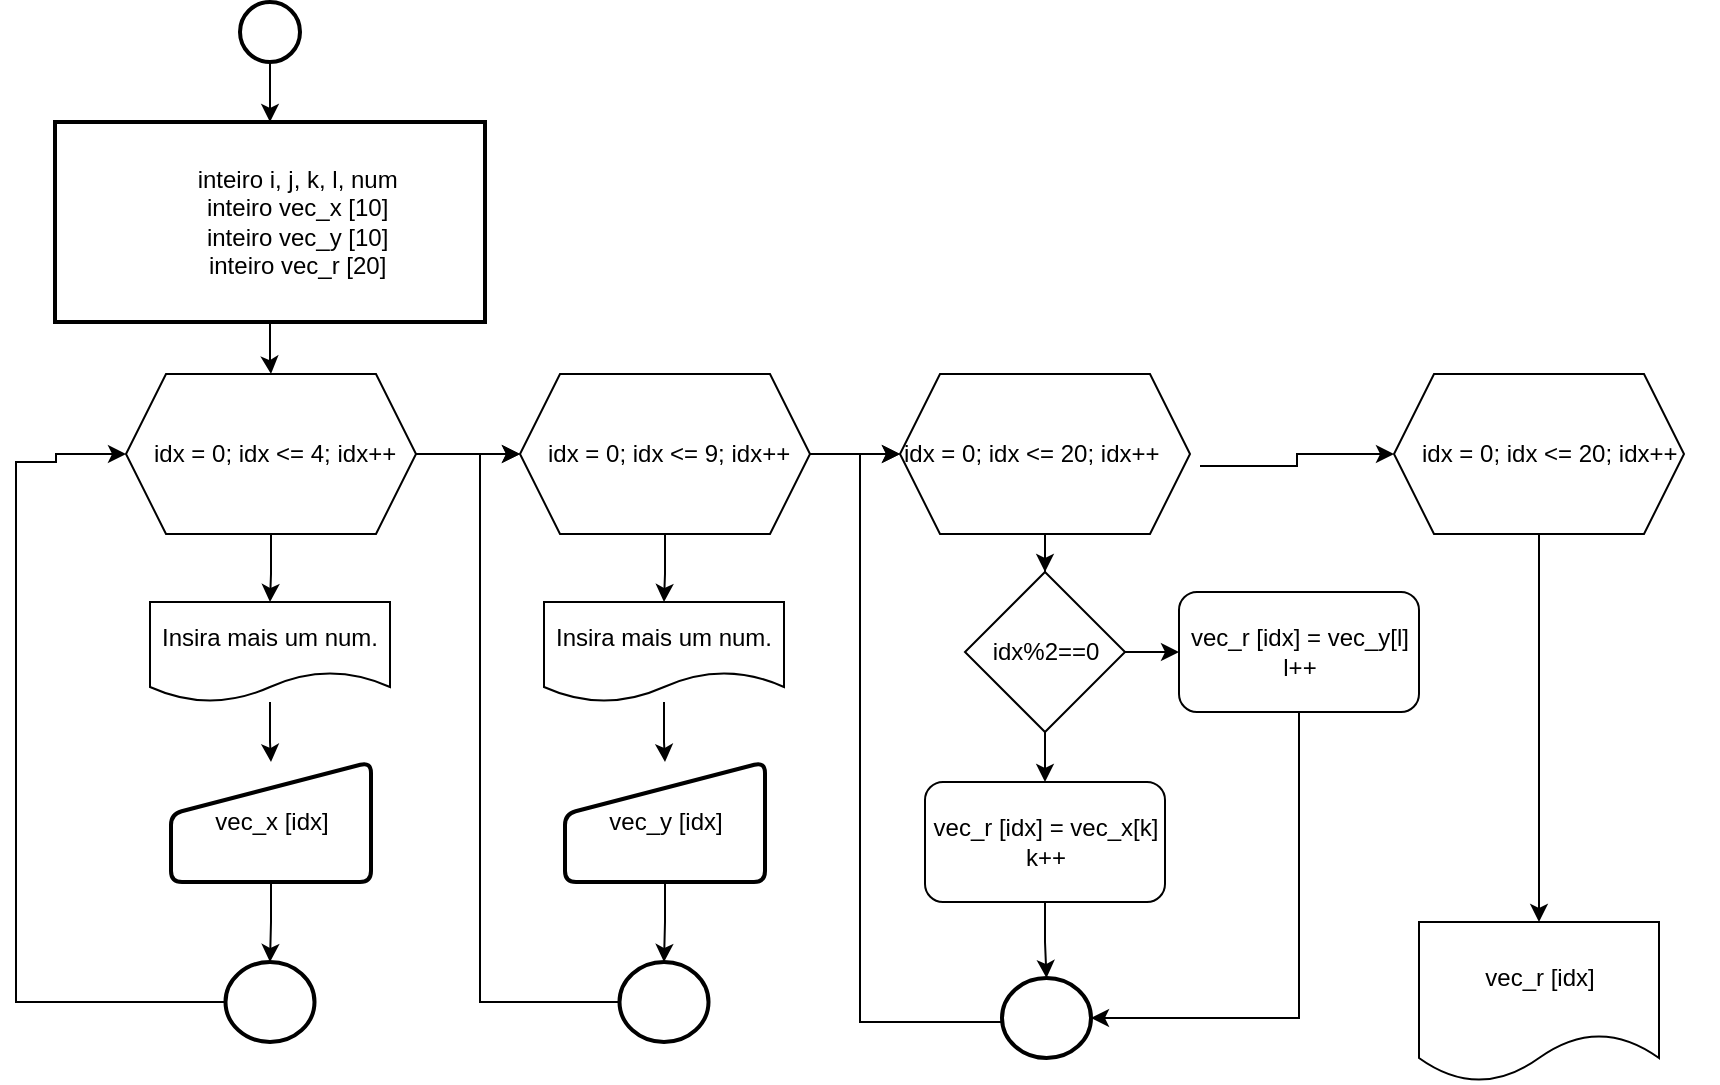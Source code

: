<mxfile version="22.0.3" type="device">
  <diagram id="C5RBs43oDa-KdzZeNtuy" name="Page-1">
    <mxGraphModel dx="792" dy="827" grid="1" gridSize="10" guides="1" tooltips="1" connect="1" arrows="1" fold="1" page="1" pageScale="1" pageWidth="827" pageHeight="1169" math="0" shadow="0">
      <root>
        <mxCell id="WIyWlLk6GJQsqaUBKTNV-0" />
        <mxCell id="WIyWlLk6GJQsqaUBKTNV-1" parent="WIyWlLk6GJQsqaUBKTNV-0" />
        <mxCell id="gFW3YUw3t3Eu43AXeSie-1" value="" style="edgeStyle=orthogonalEdgeStyle;rounded=0;orthogonalLoop=1;jettySize=auto;html=1;" parent="WIyWlLk6GJQsqaUBKTNV-1" source="uvkjri6FY9MWjZu6di9B-1" target="gFW3YUw3t3Eu43AXeSie-0" edge="1">
          <mxGeometry relative="1" as="geometry" />
        </mxCell>
        <mxCell id="uvkjri6FY9MWjZu6di9B-1" value="" style="strokeWidth=2;html=1;shape=mxgraph.flowchart.start_2;whiteSpace=wrap;" parent="WIyWlLk6GJQsqaUBKTNV-1" vertex="1">
          <mxGeometry x="120" y="20" width="30" height="30" as="geometry" />
        </mxCell>
        <mxCell id="uvkjri6FY9MWjZu6di9B-25" style="edgeStyle=orthogonalEdgeStyle;rounded=0;orthogonalLoop=1;jettySize=auto;html=1;" parent="WIyWlLk6GJQsqaUBKTNV-1" edge="1">
          <mxGeometry relative="1" as="geometry" />
        </mxCell>
        <mxCell id="gFW3YUw3t3Eu43AXeSie-3" style="edgeStyle=orthogonalEdgeStyle;rounded=0;orthogonalLoop=1;jettySize=auto;html=1;entryX=0.5;entryY=0;entryDx=0;entryDy=0;" parent="WIyWlLk6GJQsqaUBKTNV-1" source="gFW3YUw3t3Eu43AXeSie-0" target="gFW3YUw3t3Eu43AXeSie-2" edge="1">
          <mxGeometry relative="1" as="geometry" />
        </mxCell>
        <mxCell id="gFW3YUw3t3Eu43AXeSie-0" value="&lt;div&gt;&amp;nbsp; &amp;nbsp; &amp;nbsp; &amp;nbsp; inteiro i, j, k, l, num&lt;/div&gt;&lt;div&gt;&amp;nbsp; &amp;nbsp; &amp;nbsp; &amp;nbsp; inteiro vec_x [10]&lt;/div&gt;&lt;div&gt;&amp;nbsp; &amp;nbsp; &amp;nbsp; &amp;nbsp; inteiro vec_y [10]&lt;/div&gt;&lt;div&gt;&amp;nbsp; &amp;nbsp; &amp;nbsp; &amp;nbsp; inteiro vec_r [20]&lt;/div&gt;" style="whiteSpace=wrap;html=1;strokeWidth=2;" parent="WIyWlLk6GJQsqaUBKTNV-1" vertex="1">
          <mxGeometry x="27.5" y="80" width="215" height="100" as="geometry" />
        </mxCell>
        <mxCell id="vmr1aMFzi46B_T9mpgOL-71" value="" style="edgeStyle=orthogonalEdgeStyle;rounded=0;orthogonalLoop=1;jettySize=auto;html=1;" edge="1" parent="WIyWlLk6GJQsqaUBKTNV-1" source="gFW3YUw3t3Eu43AXeSie-2" target="vmr1aMFzi46B_T9mpgOL-70">
          <mxGeometry relative="1" as="geometry" />
        </mxCell>
        <mxCell id="vmr1aMFzi46B_T9mpgOL-87" style="edgeStyle=orthogonalEdgeStyle;rounded=0;orthogonalLoop=1;jettySize=auto;html=1;entryX=0;entryY=0.5;entryDx=0;entryDy=0;" edge="1" parent="WIyWlLk6GJQsqaUBKTNV-1" source="gFW3YUw3t3Eu43AXeSie-2" target="vmr1aMFzi46B_T9mpgOL-79">
          <mxGeometry relative="1" as="geometry" />
        </mxCell>
        <mxCell id="gFW3YUw3t3Eu43AXeSie-2" value="" style="shape=hexagon;perimeter=hexagonPerimeter2;whiteSpace=wrap;html=1;fixedSize=1;" parent="WIyWlLk6GJQsqaUBKTNV-1" vertex="1">
          <mxGeometry x="63" y="206" width="145" height="80" as="geometry" />
        </mxCell>
        <mxCell id="gFW3YUw3t3Eu43AXeSie-4" value="idx = 0; idx &lt;= 4; idx++" style="text;whiteSpace=wrap;" parent="WIyWlLk6GJQsqaUBKTNV-1" vertex="1">
          <mxGeometry x="75" y="232" width="150" height="40" as="geometry" />
        </mxCell>
        <mxCell id="vmr1aMFzi46B_T9mpgOL-73" style="edgeStyle=orthogonalEdgeStyle;rounded=0;orthogonalLoop=1;jettySize=auto;html=1;" edge="1" parent="WIyWlLk6GJQsqaUBKTNV-1" source="vmr1aMFzi46B_T9mpgOL-70" target="vmr1aMFzi46B_T9mpgOL-72">
          <mxGeometry relative="1" as="geometry" />
        </mxCell>
        <mxCell id="vmr1aMFzi46B_T9mpgOL-70" value="Insira mais um num." style="shape=document;whiteSpace=wrap;html=1;boundedLbl=1;" vertex="1" parent="WIyWlLk6GJQsqaUBKTNV-1">
          <mxGeometry x="75" y="320" width="120" height="50" as="geometry" />
        </mxCell>
        <mxCell id="vmr1aMFzi46B_T9mpgOL-75" value="" style="edgeStyle=orthogonalEdgeStyle;rounded=0;orthogonalLoop=1;jettySize=auto;html=1;" edge="1" parent="WIyWlLk6GJQsqaUBKTNV-1" source="vmr1aMFzi46B_T9mpgOL-72" target="vmr1aMFzi46B_T9mpgOL-74">
          <mxGeometry relative="1" as="geometry" />
        </mxCell>
        <mxCell id="vmr1aMFzi46B_T9mpgOL-72" value="vec_x [idx]" style="html=1;strokeWidth=2;shape=manualInput;whiteSpace=wrap;rounded=1;size=26;arcSize=11;" vertex="1" parent="WIyWlLk6GJQsqaUBKTNV-1">
          <mxGeometry x="85.5" y="400" width="100" height="60" as="geometry" />
        </mxCell>
        <mxCell id="vmr1aMFzi46B_T9mpgOL-77" style="edgeStyle=orthogonalEdgeStyle;rounded=0;orthogonalLoop=1;jettySize=auto;html=1;entryX=0;entryY=0.5;entryDx=0;entryDy=0;" edge="1" parent="WIyWlLk6GJQsqaUBKTNV-1" source="vmr1aMFzi46B_T9mpgOL-74" target="gFW3YUw3t3Eu43AXeSie-2">
          <mxGeometry relative="1" as="geometry">
            <Array as="points">
              <mxPoint x="8" y="520" />
              <mxPoint x="8" y="250" />
              <mxPoint x="28" y="250" />
              <mxPoint x="28" y="246" />
            </Array>
          </mxGeometry>
        </mxCell>
        <mxCell id="vmr1aMFzi46B_T9mpgOL-74" value="" style="ellipse;whiteSpace=wrap;html=1;strokeWidth=2;rounded=1;arcSize=11;" vertex="1" parent="WIyWlLk6GJQsqaUBKTNV-1">
          <mxGeometry x="112.75" y="500" width="44.5" height="40" as="geometry" />
        </mxCell>
        <mxCell id="vmr1aMFzi46B_T9mpgOL-78" value="" style="edgeStyle=orthogonalEdgeStyle;rounded=0;orthogonalLoop=1;jettySize=auto;html=1;" edge="1" parent="WIyWlLk6GJQsqaUBKTNV-1" source="vmr1aMFzi46B_T9mpgOL-79" target="vmr1aMFzi46B_T9mpgOL-82">
          <mxGeometry relative="1" as="geometry" />
        </mxCell>
        <mxCell id="vmr1aMFzi46B_T9mpgOL-96" style="edgeStyle=orthogonalEdgeStyle;rounded=0;orthogonalLoop=1;jettySize=auto;html=1;entryX=0;entryY=0.5;entryDx=0;entryDy=0;" edge="1" parent="WIyWlLk6GJQsqaUBKTNV-1" source="vmr1aMFzi46B_T9mpgOL-79" target="vmr1aMFzi46B_T9mpgOL-89">
          <mxGeometry relative="1" as="geometry" />
        </mxCell>
        <mxCell id="vmr1aMFzi46B_T9mpgOL-79" value="" style="shape=hexagon;perimeter=hexagonPerimeter2;whiteSpace=wrap;html=1;fixedSize=1;" vertex="1" parent="WIyWlLk6GJQsqaUBKTNV-1">
          <mxGeometry x="260" y="206" width="145" height="80" as="geometry" />
        </mxCell>
        <mxCell id="vmr1aMFzi46B_T9mpgOL-80" value="idx = 0; idx &lt;= 9; idx++" style="text;whiteSpace=wrap;" vertex="1" parent="WIyWlLk6GJQsqaUBKTNV-1">
          <mxGeometry x="272" y="232" width="150" height="40" as="geometry" />
        </mxCell>
        <mxCell id="vmr1aMFzi46B_T9mpgOL-81" style="edgeStyle=orthogonalEdgeStyle;rounded=0;orthogonalLoop=1;jettySize=auto;html=1;" edge="1" parent="WIyWlLk6GJQsqaUBKTNV-1" source="vmr1aMFzi46B_T9mpgOL-82" target="vmr1aMFzi46B_T9mpgOL-84">
          <mxGeometry relative="1" as="geometry" />
        </mxCell>
        <mxCell id="vmr1aMFzi46B_T9mpgOL-82" value="Insira mais um num." style="shape=document;whiteSpace=wrap;html=1;boundedLbl=1;" vertex="1" parent="WIyWlLk6GJQsqaUBKTNV-1">
          <mxGeometry x="272" y="320" width="120" height="50" as="geometry" />
        </mxCell>
        <mxCell id="vmr1aMFzi46B_T9mpgOL-83" value="" style="edgeStyle=orthogonalEdgeStyle;rounded=0;orthogonalLoop=1;jettySize=auto;html=1;" edge="1" parent="WIyWlLk6GJQsqaUBKTNV-1" source="vmr1aMFzi46B_T9mpgOL-84" target="vmr1aMFzi46B_T9mpgOL-85">
          <mxGeometry relative="1" as="geometry" />
        </mxCell>
        <mxCell id="vmr1aMFzi46B_T9mpgOL-84" value="vec_y [idx]" style="html=1;strokeWidth=2;shape=manualInput;whiteSpace=wrap;rounded=1;size=26;arcSize=11;" vertex="1" parent="WIyWlLk6GJQsqaUBKTNV-1">
          <mxGeometry x="282.5" y="400" width="100" height="60" as="geometry" />
        </mxCell>
        <mxCell id="vmr1aMFzi46B_T9mpgOL-97" style="edgeStyle=orthogonalEdgeStyle;rounded=0;orthogonalLoop=1;jettySize=auto;html=1;entryX=0;entryY=0.5;entryDx=0;entryDy=0;" edge="1" parent="WIyWlLk6GJQsqaUBKTNV-1" source="vmr1aMFzi46B_T9mpgOL-85" target="vmr1aMFzi46B_T9mpgOL-79">
          <mxGeometry relative="1" as="geometry">
            <Array as="points">
              <mxPoint x="240" y="520" />
              <mxPoint x="240" y="246" />
            </Array>
          </mxGeometry>
        </mxCell>
        <mxCell id="vmr1aMFzi46B_T9mpgOL-85" value="" style="ellipse;whiteSpace=wrap;html=1;strokeWidth=2;rounded=1;arcSize=11;" vertex="1" parent="WIyWlLk6GJQsqaUBKTNV-1">
          <mxGeometry x="309.75" y="500" width="44.5" height="40" as="geometry" />
        </mxCell>
        <mxCell id="vmr1aMFzi46B_T9mpgOL-100" value="" style="edgeStyle=orthogonalEdgeStyle;rounded=0;orthogonalLoop=1;jettySize=auto;html=1;" edge="1" parent="WIyWlLk6GJQsqaUBKTNV-1" source="vmr1aMFzi46B_T9mpgOL-89" target="vmr1aMFzi46B_T9mpgOL-99">
          <mxGeometry relative="1" as="geometry" />
        </mxCell>
        <mxCell id="vmr1aMFzi46B_T9mpgOL-89" value="" style="shape=hexagon;perimeter=hexagonPerimeter2;whiteSpace=wrap;html=1;fixedSize=1;" vertex="1" parent="WIyWlLk6GJQsqaUBKTNV-1">
          <mxGeometry x="450" y="206" width="145" height="80" as="geometry" />
        </mxCell>
        <mxCell id="vmr1aMFzi46B_T9mpgOL-115" style="edgeStyle=orthogonalEdgeStyle;rounded=0;orthogonalLoop=1;jettySize=auto;html=1;entryX=0;entryY=0.5;entryDx=0;entryDy=0;" edge="1" parent="WIyWlLk6GJQsqaUBKTNV-1" source="vmr1aMFzi46B_T9mpgOL-90" target="vmr1aMFzi46B_T9mpgOL-109">
          <mxGeometry relative="1" as="geometry" />
        </mxCell>
        <mxCell id="vmr1aMFzi46B_T9mpgOL-90" value="idx = 0; idx &lt;= 20; idx++" style="text;whiteSpace=wrap;" vertex="1" parent="WIyWlLk6GJQsqaUBKTNV-1">
          <mxGeometry x="450" y="232" width="150" height="40" as="geometry" />
        </mxCell>
        <mxCell id="vmr1aMFzi46B_T9mpgOL-98" style="edgeStyle=orthogonalEdgeStyle;rounded=0;orthogonalLoop=1;jettySize=auto;html=1;entryX=0;entryY=0.5;entryDx=0;entryDy=0;" edge="1" parent="WIyWlLk6GJQsqaUBKTNV-1" source="vmr1aMFzi46B_T9mpgOL-95" target="vmr1aMFzi46B_T9mpgOL-89">
          <mxGeometry relative="1" as="geometry">
            <Array as="points">
              <mxPoint x="430" y="530" />
              <mxPoint x="430" y="246" />
            </Array>
          </mxGeometry>
        </mxCell>
        <mxCell id="vmr1aMFzi46B_T9mpgOL-95" value="" style="ellipse;whiteSpace=wrap;html=1;strokeWidth=2;rounded=1;arcSize=11;" vertex="1" parent="WIyWlLk6GJQsqaUBKTNV-1">
          <mxGeometry x="501" y="508" width="44.5" height="40" as="geometry" />
        </mxCell>
        <mxCell id="vmr1aMFzi46B_T9mpgOL-104" value="" style="edgeStyle=orthogonalEdgeStyle;rounded=0;orthogonalLoop=1;jettySize=auto;html=1;" edge="1" parent="WIyWlLk6GJQsqaUBKTNV-1" source="vmr1aMFzi46B_T9mpgOL-99" target="vmr1aMFzi46B_T9mpgOL-103">
          <mxGeometry relative="1" as="geometry" />
        </mxCell>
        <mxCell id="vmr1aMFzi46B_T9mpgOL-106" value="" style="edgeStyle=orthogonalEdgeStyle;rounded=0;orthogonalLoop=1;jettySize=auto;html=1;" edge="1" parent="WIyWlLk6GJQsqaUBKTNV-1" source="vmr1aMFzi46B_T9mpgOL-99" target="vmr1aMFzi46B_T9mpgOL-105">
          <mxGeometry relative="1" as="geometry" />
        </mxCell>
        <mxCell id="vmr1aMFzi46B_T9mpgOL-99" value="idx%2==0" style="rhombus;whiteSpace=wrap;html=1;" vertex="1" parent="WIyWlLk6GJQsqaUBKTNV-1">
          <mxGeometry x="482.5" y="305" width="80" height="80" as="geometry" />
        </mxCell>
        <mxCell id="vmr1aMFzi46B_T9mpgOL-108" style="edgeStyle=orthogonalEdgeStyle;rounded=0;orthogonalLoop=1;jettySize=auto;html=1;entryX=0.5;entryY=0;entryDx=0;entryDy=0;" edge="1" parent="WIyWlLk6GJQsqaUBKTNV-1" source="vmr1aMFzi46B_T9mpgOL-103" target="vmr1aMFzi46B_T9mpgOL-95">
          <mxGeometry relative="1" as="geometry" />
        </mxCell>
        <mxCell id="vmr1aMFzi46B_T9mpgOL-103" value="vec_r [idx] = vec_x[k]&lt;br&gt;k++" style="rounded=1;whiteSpace=wrap;html=1;" vertex="1" parent="WIyWlLk6GJQsqaUBKTNV-1">
          <mxGeometry x="462.5" y="410" width="120" height="60" as="geometry" />
        </mxCell>
        <mxCell id="vmr1aMFzi46B_T9mpgOL-107" style="edgeStyle=orthogonalEdgeStyle;rounded=0;orthogonalLoop=1;jettySize=auto;html=1;entryX=1;entryY=0.5;entryDx=0;entryDy=0;" edge="1" parent="WIyWlLk6GJQsqaUBKTNV-1" source="vmr1aMFzi46B_T9mpgOL-105" target="vmr1aMFzi46B_T9mpgOL-95">
          <mxGeometry relative="1" as="geometry">
            <Array as="points">
              <mxPoint x="650" y="528" />
            </Array>
          </mxGeometry>
        </mxCell>
        <mxCell id="vmr1aMFzi46B_T9mpgOL-105" value="vec_r [idx] = vec_y[l]&lt;br&gt;l++" style="rounded=1;whiteSpace=wrap;html=1;" vertex="1" parent="WIyWlLk6GJQsqaUBKTNV-1">
          <mxGeometry x="589.5" y="315" width="120" height="60" as="geometry" />
        </mxCell>
        <mxCell id="vmr1aMFzi46B_T9mpgOL-113" value="" style="edgeStyle=orthogonalEdgeStyle;rounded=0;orthogonalLoop=1;jettySize=auto;html=1;" edge="1" parent="WIyWlLk6GJQsqaUBKTNV-1" source="vmr1aMFzi46B_T9mpgOL-109" target="vmr1aMFzi46B_T9mpgOL-112">
          <mxGeometry relative="1" as="geometry" />
        </mxCell>
        <mxCell id="vmr1aMFzi46B_T9mpgOL-109" value="" style="shape=hexagon;perimeter=hexagonPerimeter2;whiteSpace=wrap;html=1;fixedSize=1;" vertex="1" parent="WIyWlLk6GJQsqaUBKTNV-1">
          <mxGeometry x="697" y="206" width="145" height="80" as="geometry" />
        </mxCell>
        <mxCell id="vmr1aMFzi46B_T9mpgOL-110" value="idx = 0; idx &lt;= 20; idx++" style="text;whiteSpace=wrap;" vertex="1" parent="WIyWlLk6GJQsqaUBKTNV-1">
          <mxGeometry x="709" y="232" width="150" height="40" as="geometry" />
        </mxCell>
        <mxCell id="vmr1aMFzi46B_T9mpgOL-112" value="vec_r [idx]" style="shape=document;whiteSpace=wrap;html=1;boundedLbl=1;" vertex="1" parent="WIyWlLk6GJQsqaUBKTNV-1">
          <mxGeometry x="709.5" y="480" width="120" height="80" as="geometry" />
        </mxCell>
      </root>
    </mxGraphModel>
  </diagram>
</mxfile>
